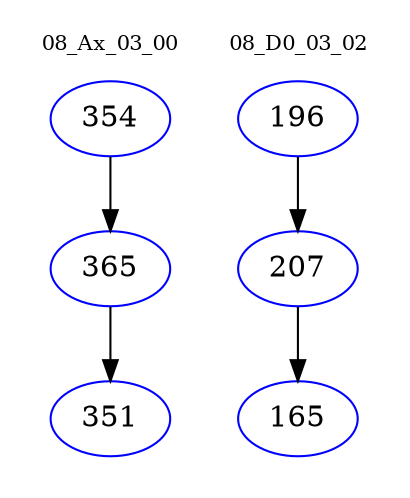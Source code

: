 digraph{
subgraph cluster_0 {
color = white
label = "08_Ax_03_00";
fontsize=10;
T0_354 [label="354", color="blue"]
T0_354 -> T0_365 [color="black"]
T0_365 [label="365", color="blue"]
T0_365 -> T0_351 [color="black"]
T0_351 [label="351", color="blue"]
}
subgraph cluster_1 {
color = white
label = "08_D0_03_02";
fontsize=10;
T1_196 [label="196", color="blue"]
T1_196 -> T1_207 [color="black"]
T1_207 [label="207", color="blue"]
T1_207 -> T1_165 [color="black"]
T1_165 [label="165", color="blue"]
}
}
